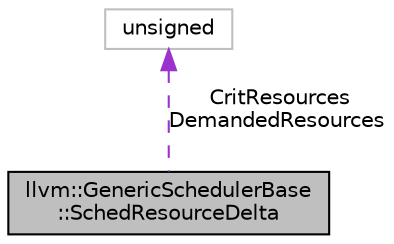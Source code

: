 digraph "llvm::GenericSchedulerBase::SchedResourceDelta"
{
 // LATEX_PDF_SIZE
  bgcolor="transparent";
  edge [fontname="Helvetica",fontsize="10",labelfontname="Helvetica",labelfontsize="10"];
  node [fontname="Helvetica",fontsize="10",shape=record];
  Node1 [label="llvm::GenericSchedulerBase\l::SchedResourceDelta",height=0.2,width=0.4,color="black", fillcolor="grey75", style="filled", fontcolor="black",tooltip="Status of an instruction's critical resource consumption."];
  Node2 -> Node1 [dir="back",color="darkorchid3",fontsize="10",style="dashed",label=" CritResources\nDemandedResources" ,fontname="Helvetica"];
  Node2 [label="unsigned",height=0.2,width=0.4,color="grey75",tooltip=" "];
}
